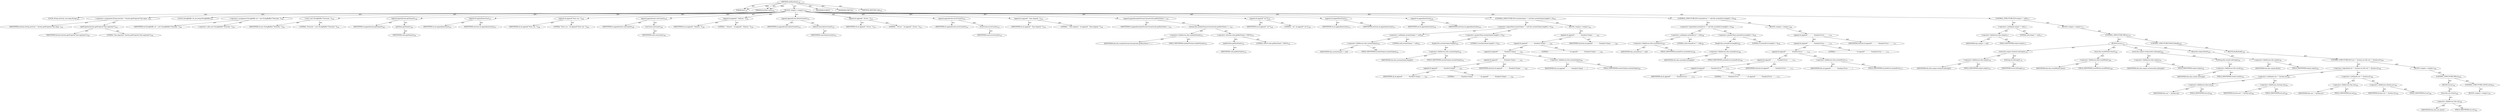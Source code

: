 digraph "endTestSuite" {  
"111669149701" [label = <(METHOD,endTestSuite)<SUB>143</SUB>> ]
"115964117005" [label = <(PARAM,this)<SUB>143</SUB>> ]
"115964117006" [label = <(PARAM,JUnitTest suite)<SUB>143</SUB>> ]
"25769803781" [label = <(BLOCK,&lt;empty&gt;,&lt;empty&gt;)<SUB>143</SUB>> ]
"94489280512" [label = <(LOCAL,String newLine: java.lang.String)<SUB>144</SUB>> ]
"30064771101" [label = <(&lt;operator&gt;.assignment,String newLine = System.getProperty(&quot;line.separ...)<SUB>144</SUB>> ]
"68719476759" [label = <(IDENTIFIER,newLine,String newLine = System.getProperty(&quot;line.separ...)<SUB>144</SUB>> ]
"30064771102" [label = <(getProperty,System.getProperty(&quot;line.separator&quot;))<SUB>144</SUB>> ]
"68719476760" [label = <(IDENTIFIER,System,System.getProperty(&quot;line.separator&quot;))<SUB>144</SUB>> ]
"90194313218" [label = <(LITERAL,&quot;line.separator&quot;,System.getProperty(&quot;line.separator&quot;))<SUB>144</SUB>> ]
"94489280513" [label = <(LOCAL,StringBuffer sb: java.lang.StringBuffer)<SUB>145</SUB>> ]
"30064771103" [label = <(&lt;operator&gt;.assignment,StringBuffer sb = new StringBuffer(&quot;Testsuite: &quot;))<SUB>145</SUB>> ]
"68719476761" [label = <(IDENTIFIER,sb,StringBuffer sb = new StringBuffer(&quot;Testsuite: &quot;))<SUB>145</SUB>> ]
"30064771104" [label = <(&lt;operator&gt;.alloc,new StringBuffer(&quot;Testsuite: &quot;))<SUB>145</SUB>> ]
"30064771105" [label = <(&lt;init&gt;,new StringBuffer(&quot;Testsuite: &quot;))<SUB>145</SUB>> ]
"68719476762" [label = <(IDENTIFIER,sb,new StringBuffer(&quot;Testsuite: &quot;))<SUB>145</SUB>> ]
"90194313219" [label = <(LITERAL,&quot;Testsuite: &quot;,new StringBuffer(&quot;Testsuite: &quot;))<SUB>145</SUB>> ]
"30064771106" [label = <(append,append(suite.getName()))<SUB>146</SUB>> ]
"68719476763" [label = <(IDENTIFIER,sb,append(suite.getName()))<SUB>146</SUB>> ]
"30064771107" [label = <(getName,getName())<SUB>146</SUB>> ]
"68719476764" [label = <(IDENTIFIER,suite,getName())<SUB>146</SUB>> ]
"30064771108" [label = <(append,sb.append(newLine))<SUB>147</SUB>> ]
"68719476765" [label = <(IDENTIFIER,sb,sb.append(newLine))<SUB>147</SUB>> ]
"68719476766" [label = <(IDENTIFIER,newLine,sb.append(newLine))<SUB>147</SUB>> ]
"30064771109" [label = <(append,sb.append(&quot;Tests run: &quot;))<SUB>148</SUB>> ]
"68719476767" [label = <(IDENTIFIER,sb,sb.append(&quot;Tests run: &quot;))<SUB>148</SUB>> ]
"90194313220" [label = <(LITERAL,&quot;Tests run: &quot;,sb.append(&quot;Tests run: &quot;))<SUB>148</SUB>> ]
"30064771110" [label = <(append,append(suite.runCount()))<SUB>149</SUB>> ]
"68719476768" [label = <(IDENTIFIER,sb,append(suite.runCount()))<SUB>149</SUB>> ]
"30064771111" [label = <(runCount,runCount())<SUB>149</SUB>> ]
"68719476769" [label = <(IDENTIFIER,suite,runCount())<SUB>149</SUB>> ]
"30064771112" [label = <(append,sb.append(&quot;, Failures: &quot;))<SUB>150</SUB>> ]
"68719476770" [label = <(IDENTIFIER,sb,sb.append(&quot;, Failures: &quot;))<SUB>150</SUB>> ]
"90194313221" [label = <(LITERAL,&quot;, Failures: &quot;,sb.append(&quot;, Failures: &quot;))<SUB>150</SUB>> ]
"30064771113" [label = <(append,append(suite.failureCount()))<SUB>151</SUB>> ]
"68719476771" [label = <(IDENTIFIER,sb,append(suite.failureCount()))<SUB>151</SUB>> ]
"30064771114" [label = <(failureCount,failureCount())<SUB>151</SUB>> ]
"68719476772" [label = <(IDENTIFIER,suite,failureCount())<SUB>151</SUB>> ]
"30064771115" [label = <(append,sb.append(&quot;, Errors: &quot;))<SUB>152</SUB>> ]
"68719476773" [label = <(IDENTIFIER,sb,sb.append(&quot;, Errors: &quot;))<SUB>152</SUB>> ]
"90194313222" [label = <(LITERAL,&quot;, Errors: &quot;,sb.append(&quot;, Errors: &quot;))<SUB>152</SUB>> ]
"30064771116" [label = <(append,append(suite.errorCount()))<SUB>153</SUB>> ]
"68719476774" [label = <(IDENTIFIER,sb,append(suite.errorCount()))<SUB>153</SUB>> ]
"30064771117" [label = <(errorCount,errorCount())<SUB>153</SUB>> ]
"68719476775" [label = <(IDENTIFIER,suite,errorCount())<SUB>153</SUB>> ]
"30064771118" [label = <(append,sb.append(&quot;, Time elapsed: &quot;))<SUB>154</SUB>> ]
"68719476776" [label = <(IDENTIFIER,sb,sb.append(&quot;, Time elapsed: &quot;))<SUB>154</SUB>> ]
"90194313223" [label = <(LITERAL,&quot;, Time elapsed: &quot;,sb.append(&quot;, Time elapsed: &quot;))<SUB>154</SUB>> ]
"30064771119" [label = <(append,append(numberFormat.format(suite.getRunTime() /...)<SUB>155</SUB>> ]
"68719476777" [label = <(IDENTIFIER,sb,append(numberFormat.format(suite.getRunTime() /...)<SUB>155</SUB>> ]
"30064771120" [label = <(format,this.numberFormat.format(suite.getRunTime() / 1...)<SUB>155</SUB>> ]
"30064771121" [label = <(&lt;operator&gt;.fieldAccess,this.numberFormat)<SUB>155</SUB>> ]
"68719476778" [label = <(IDENTIFIER,this,this.numberFormat.format(suite.getRunTime() / 1...)> ]
"55834574861" [label = <(FIELD_IDENTIFIER,numberFormat,numberFormat)<SUB>155</SUB>> ]
"30064771122" [label = <(&lt;operator&gt;.division,suite.getRunTime() / 1000.0)<SUB>155</SUB>> ]
"30064771123" [label = <(getRunTime,getRunTime())<SUB>155</SUB>> ]
"68719476779" [label = <(IDENTIFIER,suite,getRunTime())<SUB>155</SUB>> ]
"90194313224" [label = <(LITERAL,1000.0,suite.getRunTime() / 1000.0)<SUB>155</SUB>> ]
"30064771124" [label = <(append,sb.append(&quot; sec&quot;))<SUB>156</SUB>> ]
"68719476780" [label = <(IDENTIFIER,sb,sb.append(&quot; sec&quot;))<SUB>156</SUB>> ]
"90194313225" [label = <(LITERAL,&quot; sec&quot;,sb.append(&quot; sec&quot;))<SUB>156</SUB>> ]
"30064771125" [label = <(append,sb.append(newLine))<SUB>157</SUB>> ]
"68719476781" [label = <(IDENTIFIER,sb,sb.append(newLine))<SUB>157</SUB>> ]
"68719476782" [label = <(IDENTIFIER,newLine,sb.append(newLine))<SUB>157</SUB>> ]
"30064771126" [label = <(append,sb.append(newLine))<SUB>158</SUB>> ]
"68719476783" [label = <(IDENTIFIER,sb,sb.append(newLine))<SUB>158</SUB>> ]
"68719476784" [label = <(IDENTIFIER,newLine,sb.append(newLine))<SUB>158</SUB>> ]
"47244640256" [label = <(CONTROL_STRUCTURE,IF,if (systemOutput != null &amp;&amp; systemOutput.length() &gt; 0))<SUB>161</SUB>> ]
"30064771127" [label = <(&lt;operator&gt;.logicalAnd,systemOutput != null &amp;&amp; systemOutput.length() &gt; 0)<SUB>161</SUB>> ]
"30064771128" [label = <(&lt;operator&gt;.notEquals,systemOutput != null)<SUB>161</SUB>> ]
"30064771129" [label = <(&lt;operator&gt;.fieldAccess,this.systemOutput)<SUB>161</SUB>> ]
"68719476785" [label = <(IDENTIFIER,this,systemOutput != null)> ]
"55834574862" [label = <(FIELD_IDENTIFIER,systemOutput,systemOutput)<SUB>161</SUB>> ]
"90194313226" [label = <(LITERAL,null,systemOutput != null)<SUB>161</SUB>> ]
"30064771130" [label = <(&lt;operator&gt;.greaterThan,systemOutput.length() &gt; 0)<SUB>161</SUB>> ]
"30064771131" [label = <(length,this.systemOutput.length())<SUB>161</SUB>> ]
"30064771132" [label = <(&lt;operator&gt;.fieldAccess,this.systemOutput)<SUB>161</SUB>> ]
"68719476786" [label = <(IDENTIFIER,this,this.systemOutput.length())> ]
"55834574863" [label = <(FIELD_IDENTIFIER,systemOutput,systemOutput)<SUB>161</SUB>> ]
"90194313227" [label = <(LITERAL,0,systemOutput.length() &gt; 0)<SUB>161</SUB>> ]
"25769803782" [label = <(BLOCK,&lt;empty&gt;,&lt;empty&gt;)<SUB>161</SUB>> ]
"30064771133" [label = <(append,sb.append(&quot;------------- Standard Output ------...)<SUB>162</SUB>> ]
"30064771134" [label = <(append,sb.append(&quot;------------- Standard Output ------...)<SUB>162</SUB>> ]
"30064771135" [label = <(append,sb.append(&quot;------------- Standard Output ------...)<SUB>162</SUB>> ]
"30064771136" [label = <(append,sb.append(&quot;------------- Standard Output ------...)<SUB>162</SUB>> ]
"30064771137" [label = <(append,sb.append(&quot;------------- Standard Output ------...)<SUB>162</SUB>> ]
"68719476787" [label = <(IDENTIFIER,sb,sb.append(&quot;------------- Standard Output ------...)<SUB>162</SUB>> ]
"90194313228" [label = <(LITERAL,&quot;------------- Standard Output ---------------&quot;,sb.append(&quot;------------- Standard Output ------...)<SUB>162</SUB>> ]
"68719476788" [label = <(IDENTIFIER,newLine,sb.append(&quot;------------- Standard Output ------...)<SUB>163</SUB>> ]
"30064771138" [label = <(&lt;operator&gt;.fieldAccess,this.systemOutput)<SUB>164</SUB>> ]
"68719476789" [label = <(IDENTIFIER,this,sb.append(&quot;------------- Standard Output ------...)> ]
"55834574864" [label = <(FIELD_IDENTIFIER,systemOutput,systemOutput)<SUB>164</SUB>> ]
"90194313229" [label = <(LITERAL,&quot;------------- ---------------- ---------------&quot;,sb.append(&quot;------------- Standard Output ------...)<SUB>165</SUB>> ]
"68719476790" [label = <(IDENTIFIER,newLine,sb.append(&quot;------------- Standard Output ------...)<SUB>166</SUB>> ]
"47244640257" [label = <(CONTROL_STRUCTURE,IF,if (systemError != null &amp;&amp; systemError.length() &gt; 0))<SUB>169</SUB>> ]
"30064771139" [label = <(&lt;operator&gt;.logicalAnd,systemError != null &amp;&amp; systemError.length() &gt; 0)<SUB>169</SUB>> ]
"30064771140" [label = <(&lt;operator&gt;.notEquals,systemError != null)<SUB>169</SUB>> ]
"30064771141" [label = <(&lt;operator&gt;.fieldAccess,this.systemError)<SUB>169</SUB>> ]
"68719476791" [label = <(IDENTIFIER,this,systemError != null)> ]
"55834574865" [label = <(FIELD_IDENTIFIER,systemError,systemError)<SUB>169</SUB>> ]
"90194313230" [label = <(LITERAL,null,systemError != null)<SUB>169</SUB>> ]
"30064771142" [label = <(&lt;operator&gt;.greaterThan,systemError.length() &gt; 0)<SUB>169</SUB>> ]
"30064771143" [label = <(length,this.systemError.length())<SUB>169</SUB>> ]
"30064771144" [label = <(&lt;operator&gt;.fieldAccess,this.systemError)<SUB>169</SUB>> ]
"68719476792" [label = <(IDENTIFIER,this,this.systemError.length())> ]
"55834574866" [label = <(FIELD_IDENTIFIER,systemError,systemError)<SUB>169</SUB>> ]
"90194313231" [label = <(LITERAL,0,systemError.length() &gt; 0)<SUB>169</SUB>> ]
"25769803783" [label = <(BLOCK,&lt;empty&gt;,&lt;empty&gt;)<SUB>169</SUB>> ]
"30064771145" [label = <(append,sb.append(&quot;------------- Standard Error -------...)<SUB>170</SUB>> ]
"30064771146" [label = <(append,sb.append(&quot;------------- Standard Error -------...)<SUB>170</SUB>> ]
"30064771147" [label = <(append,sb.append(&quot;------------- Standard Error -------...)<SUB>170</SUB>> ]
"30064771148" [label = <(append,sb.append(&quot;------------- Standard Error -------...)<SUB>170</SUB>> ]
"30064771149" [label = <(append,sb.append(&quot;------------- Standard Error -------...)<SUB>170</SUB>> ]
"68719476793" [label = <(IDENTIFIER,sb,sb.append(&quot;------------- Standard Error -------...)<SUB>170</SUB>> ]
"90194313232" [label = <(LITERAL,&quot;------------- Standard Error -----------------&quot;,sb.append(&quot;------------- Standard Error -------...)<SUB>170</SUB>> ]
"68719476794" [label = <(IDENTIFIER,newLine,sb.append(&quot;------------- Standard Error -------...)<SUB>171</SUB>> ]
"30064771150" [label = <(&lt;operator&gt;.fieldAccess,this.systemError)<SUB>172</SUB>> ]
"68719476795" [label = <(IDENTIFIER,this,sb.append(&quot;------------- Standard Error -------...)> ]
"55834574867" [label = <(FIELD_IDENTIFIER,systemError,systemError)<SUB>172</SUB>> ]
"90194313233" [label = <(LITERAL,&quot;------------- ---------------- ---------------&quot;,sb.append(&quot;------------- Standard Error -------...)<SUB>173</SUB>> ]
"68719476796" [label = <(IDENTIFIER,newLine,sb.append(&quot;------------- Standard Error -------...)<SUB>174</SUB>> ]
"47244640258" [label = <(CONTROL_STRUCTURE,IF,if (output != null))<SUB>177</SUB>> ]
"30064771151" [label = <(&lt;operator&gt;.notEquals,output != null)<SUB>177</SUB>> ]
"30064771152" [label = <(&lt;operator&gt;.fieldAccess,this.output)<SUB>177</SUB>> ]
"68719476797" [label = <(IDENTIFIER,this,output != null)> ]
"55834574868" [label = <(FIELD_IDENTIFIER,output,output)<SUB>177</SUB>> ]
"90194313234" [label = <(LITERAL,null,output != null)<SUB>177</SUB>> ]
"25769803784" [label = <(BLOCK,&lt;empty&gt;,&lt;empty&gt;)<SUB>177</SUB>> ]
"47244640259" [label = <(CONTROL_STRUCTURE,TRY,try)<SUB>178</SUB>> ]
"25769803785" [label = <(BLOCK,try,try)<SUB>178</SUB>> ]
"30064771153" [label = <(write,this.output.write(sb.toString()))<SUB>179</SUB>> ]
"30064771154" [label = <(&lt;operator&gt;.fieldAccess,this.output)<SUB>179</SUB>> ]
"68719476798" [label = <(IDENTIFIER,this,this.output.write(sb.toString()))> ]
"55834574869" [label = <(FIELD_IDENTIFIER,output,output)<SUB>179</SUB>> ]
"30064771155" [label = <(toString,sb.toString())<SUB>179</SUB>> ]
"68719476799" [label = <(IDENTIFIER,sb,sb.toString())<SUB>179</SUB>> ]
"30064771156" [label = <(close,this.resultWriter.close())<SUB>180</SUB>> ]
"30064771157" [label = <(&lt;operator&gt;.fieldAccess,this.resultWriter)<SUB>180</SUB>> ]
"68719476800" [label = <(IDENTIFIER,this,this.resultWriter.close())> ]
"55834574870" [label = <(FIELD_IDENTIFIER,resultWriter,resultWriter)<SUB>180</SUB>> ]
"30064771158" [label = <(write,this.output.write(results.toString()))<SUB>181</SUB>> ]
"30064771159" [label = <(&lt;operator&gt;.fieldAccess,this.output)<SUB>181</SUB>> ]
"68719476801" [label = <(IDENTIFIER,this,this.output.write(results.toString()))> ]
"55834574871" [label = <(FIELD_IDENTIFIER,output,output)<SUB>181</SUB>> ]
"30064771160" [label = <(toString,this.results.toString())<SUB>181</SUB>> ]
"30064771161" [label = <(&lt;operator&gt;.fieldAccess,this.results)<SUB>181</SUB>> ]
"68719476802" [label = <(IDENTIFIER,this,this.results.toString())> ]
"55834574872" [label = <(FIELD_IDENTIFIER,results,results)<SUB>181</SUB>> ]
"30064771162" [label = <(flush,this.output.flush())<SUB>182</SUB>> ]
"30064771163" [label = <(&lt;operator&gt;.fieldAccess,this.output)<SUB>182</SUB>> ]
"68719476803" [label = <(IDENTIFIER,this,this.output.flush())> ]
"55834574873" [label = <(FIELD_IDENTIFIER,output,output)<SUB>182</SUB>> ]
"47244640260" [label = <(CONTROL_STRUCTURE,FINALLY,finally)<SUB>183</SUB>> ]
"25769803786" [label = <(BLOCK,finally,finally)<SUB>183</SUB>> ]
"47244640261" [label = <(CONTROL_STRUCTURE,IF,if (out != System.out &amp;&amp; out != System.err))<SUB>184</SUB>> ]
"30064771164" [label = <(&lt;operator&gt;.logicalAnd,out != System.out &amp;&amp; out != System.err)<SUB>184</SUB>> ]
"30064771165" [label = <(&lt;operator&gt;.notEquals,out != System.out)<SUB>184</SUB>> ]
"30064771166" [label = <(&lt;operator&gt;.fieldAccess,this.out)<SUB>184</SUB>> ]
"68719476804" [label = <(IDENTIFIER,this,out != System.out)> ]
"55834574874" [label = <(FIELD_IDENTIFIER,out,out)<SUB>184</SUB>> ]
"30064771167" [label = <(&lt;operator&gt;.fieldAccess,System.out)<SUB>184</SUB>> ]
"68719476805" [label = <(IDENTIFIER,System,out != System.out)<SUB>184</SUB>> ]
"55834574875" [label = <(FIELD_IDENTIFIER,out,out)<SUB>184</SUB>> ]
"30064771168" [label = <(&lt;operator&gt;.notEquals,out != System.err)<SUB>184</SUB>> ]
"30064771169" [label = <(&lt;operator&gt;.fieldAccess,this.out)<SUB>184</SUB>> ]
"68719476806" [label = <(IDENTIFIER,this,out != System.err)> ]
"55834574876" [label = <(FIELD_IDENTIFIER,out,out)<SUB>184</SUB>> ]
"30064771170" [label = <(&lt;operator&gt;.fieldAccess,System.err)<SUB>184</SUB>> ]
"68719476807" [label = <(IDENTIFIER,System,out != System.err)<SUB>184</SUB>> ]
"55834574877" [label = <(FIELD_IDENTIFIER,err,err)<SUB>184</SUB>> ]
"25769803787" [label = <(BLOCK,&lt;empty&gt;,&lt;empty&gt;)<SUB>184</SUB>> ]
"47244640262" [label = <(CONTROL_STRUCTURE,TRY,try)<SUB>185</SUB>> ]
"25769803788" [label = <(BLOCK,try,try)<SUB>185</SUB>> ]
"30064771171" [label = <(close,this.out.close())<SUB>186</SUB>> ]
"30064771172" [label = <(&lt;operator&gt;.fieldAccess,this.out)<SUB>186</SUB>> ]
"68719476808" [label = <(IDENTIFIER,this,this.out.close())> ]
"55834574878" [label = <(FIELD_IDENTIFIER,out,out)<SUB>186</SUB>> ]
"47244640263" [label = <(CONTROL_STRUCTURE,CATCH,catch)<SUB>187</SUB>> ]
"25769803789" [label = <(BLOCK,&lt;empty&gt;,&lt;empty&gt;)<SUB>187</SUB>> ]
"133143986193" [label = <(MODIFIER,PUBLIC)> ]
"133143986194" [label = <(MODIFIER,VIRTUAL)> ]
"128849018885" [label = <(METHOD_RETURN,void)<SUB>143</SUB>> ]
  "111669149701" -> "115964117005"  [ label = "AST: "] 
  "111669149701" -> "115964117006"  [ label = "AST: "] 
  "111669149701" -> "25769803781"  [ label = "AST: "] 
  "111669149701" -> "133143986193"  [ label = "AST: "] 
  "111669149701" -> "133143986194"  [ label = "AST: "] 
  "111669149701" -> "128849018885"  [ label = "AST: "] 
  "25769803781" -> "94489280512"  [ label = "AST: "] 
  "25769803781" -> "30064771101"  [ label = "AST: "] 
  "25769803781" -> "94489280513"  [ label = "AST: "] 
  "25769803781" -> "30064771103"  [ label = "AST: "] 
  "25769803781" -> "30064771105"  [ label = "AST: "] 
  "25769803781" -> "30064771106"  [ label = "AST: "] 
  "25769803781" -> "30064771108"  [ label = "AST: "] 
  "25769803781" -> "30064771109"  [ label = "AST: "] 
  "25769803781" -> "30064771110"  [ label = "AST: "] 
  "25769803781" -> "30064771112"  [ label = "AST: "] 
  "25769803781" -> "30064771113"  [ label = "AST: "] 
  "25769803781" -> "30064771115"  [ label = "AST: "] 
  "25769803781" -> "30064771116"  [ label = "AST: "] 
  "25769803781" -> "30064771118"  [ label = "AST: "] 
  "25769803781" -> "30064771119"  [ label = "AST: "] 
  "25769803781" -> "30064771124"  [ label = "AST: "] 
  "25769803781" -> "30064771125"  [ label = "AST: "] 
  "25769803781" -> "30064771126"  [ label = "AST: "] 
  "25769803781" -> "47244640256"  [ label = "AST: "] 
  "25769803781" -> "47244640257"  [ label = "AST: "] 
  "25769803781" -> "47244640258"  [ label = "AST: "] 
  "30064771101" -> "68719476759"  [ label = "AST: "] 
  "30064771101" -> "30064771102"  [ label = "AST: "] 
  "30064771102" -> "68719476760"  [ label = "AST: "] 
  "30064771102" -> "90194313218"  [ label = "AST: "] 
  "30064771103" -> "68719476761"  [ label = "AST: "] 
  "30064771103" -> "30064771104"  [ label = "AST: "] 
  "30064771105" -> "68719476762"  [ label = "AST: "] 
  "30064771105" -> "90194313219"  [ label = "AST: "] 
  "30064771106" -> "68719476763"  [ label = "AST: "] 
  "30064771106" -> "30064771107"  [ label = "AST: "] 
  "30064771107" -> "68719476764"  [ label = "AST: "] 
  "30064771108" -> "68719476765"  [ label = "AST: "] 
  "30064771108" -> "68719476766"  [ label = "AST: "] 
  "30064771109" -> "68719476767"  [ label = "AST: "] 
  "30064771109" -> "90194313220"  [ label = "AST: "] 
  "30064771110" -> "68719476768"  [ label = "AST: "] 
  "30064771110" -> "30064771111"  [ label = "AST: "] 
  "30064771111" -> "68719476769"  [ label = "AST: "] 
  "30064771112" -> "68719476770"  [ label = "AST: "] 
  "30064771112" -> "90194313221"  [ label = "AST: "] 
  "30064771113" -> "68719476771"  [ label = "AST: "] 
  "30064771113" -> "30064771114"  [ label = "AST: "] 
  "30064771114" -> "68719476772"  [ label = "AST: "] 
  "30064771115" -> "68719476773"  [ label = "AST: "] 
  "30064771115" -> "90194313222"  [ label = "AST: "] 
  "30064771116" -> "68719476774"  [ label = "AST: "] 
  "30064771116" -> "30064771117"  [ label = "AST: "] 
  "30064771117" -> "68719476775"  [ label = "AST: "] 
  "30064771118" -> "68719476776"  [ label = "AST: "] 
  "30064771118" -> "90194313223"  [ label = "AST: "] 
  "30064771119" -> "68719476777"  [ label = "AST: "] 
  "30064771119" -> "30064771120"  [ label = "AST: "] 
  "30064771120" -> "30064771121"  [ label = "AST: "] 
  "30064771120" -> "30064771122"  [ label = "AST: "] 
  "30064771121" -> "68719476778"  [ label = "AST: "] 
  "30064771121" -> "55834574861"  [ label = "AST: "] 
  "30064771122" -> "30064771123"  [ label = "AST: "] 
  "30064771122" -> "90194313224"  [ label = "AST: "] 
  "30064771123" -> "68719476779"  [ label = "AST: "] 
  "30064771124" -> "68719476780"  [ label = "AST: "] 
  "30064771124" -> "90194313225"  [ label = "AST: "] 
  "30064771125" -> "68719476781"  [ label = "AST: "] 
  "30064771125" -> "68719476782"  [ label = "AST: "] 
  "30064771126" -> "68719476783"  [ label = "AST: "] 
  "30064771126" -> "68719476784"  [ label = "AST: "] 
  "47244640256" -> "30064771127"  [ label = "AST: "] 
  "47244640256" -> "25769803782"  [ label = "AST: "] 
  "30064771127" -> "30064771128"  [ label = "AST: "] 
  "30064771127" -> "30064771130"  [ label = "AST: "] 
  "30064771128" -> "30064771129"  [ label = "AST: "] 
  "30064771128" -> "90194313226"  [ label = "AST: "] 
  "30064771129" -> "68719476785"  [ label = "AST: "] 
  "30064771129" -> "55834574862"  [ label = "AST: "] 
  "30064771130" -> "30064771131"  [ label = "AST: "] 
  "30064771130" -> "90194313227"  [ label = "AST: "] 
  "30064771131" -> "30064771132"  [ label = "AST: "] 
  "30064771132" -> "68719476786"  [ label = "AST: "] 
  "30064771132" -> "55834574863"  [ label = "AST: "] 
  "25769803782" -> "30064771133"  [ label = "AST: "] 
  "30064771133" -> "30064771134"  [ label = "AST: "] 
  "30064771133" -> "68719476790"  [ label = "AST: "] 
  "30064771134" -> "30064771135"  [ label = "AST: "] 
  "30064771134" -> "90194313229"  [ label = "AST: "] 
  "30064771135" -> "30064771136"  [ label = "AST: "] 
  "30064771135" -> "30064771138"  [ label = "AST: "] 
  "30064771136" -> "30064771137"  [ label = "AST: "] 
  "30064771136" -> "68719476788"  [ label = "AST: "] 
  "30064771137" -> "68719476787"  [ label = "AST: "] 
  "30064771137" -> "90194313228"  [ label = "AST: "] 
  "30064771138" -> "68719476789"  [ label = "AST: "] 
  "30064771138" -> "55834574864"  [ label = "AST: "] 
  "47244640257" -> "30064771139"  [ label = "AST: "] 
  "47244640257" -> "25769803783"  [ label = "AST: "] 
  "30064771139" -> "30064771140"  [ label = "AST: "] 
  "30064771139" -> "30064771142"  [ label = "AST: "] 
  "30064771140" -> "30064771141"  [ label = "AST: "] 
  "30064771140" -> "90194313230"  [ label = "AST: "] 
  "30064771141" -> "68719476791"  [ label = "AST: "] 
  "30064771141" -> "55834574865"  [ label = "AST: "] 
  "30064771142" -> "30064771143"  [ label = "AST: "] 
  "30064771142" -> "90194313231"  [ label = "AST: "] 
  "30064771143" -> "30064771144"  [ label = "AST: "] 
  "30064771144" -> "68719476792"  [ label = "AST: "] 
  "30064771144" -> "55834574866"  [ label = "AST: "] 
  "25769803783" -> "30064771145"  [ label = "AST: "] 
  "30064771145" -> "30064771146"  [ label = "AST: "] 
  "30064771145" -> "68719476796"  [ label = "AST: "] 
  "30064771146" -> "30064771147"  [ label = "AST: "] 
  "30064771146" -> "90194313233"  [ label = "AST: "] 
  "30064771147" -> "30064771148"  [ label = "AST: "] 
  "30064771147" -> "30064771150"  [ label = "AST: "] 
  "30064771148" -> "30064771149"  [ label = "AST: "] 
  "30064771148" -> "68719476794"  [ label = "AST: "] 
  "30064771149" -> "68719476793"  [ label = "AST: "] 
  "30064771149" -> "90194313232"  [ label = "AST: "] 
  "30064771150" -> "68719476795"  [ label = "AST: "] 
  "30064771150" -> "55834574867"  [ label = "AST: "] 
  "47244640258" -> "30064771151"  [ label = "AST: "] 
  "47244640258" -> "25769803784"  [ label = "AST: "] 
  "30064771151" -> "30064771152"  [ label = "AST: "] 
  "30064771151" -> "90194313234"  [ label = "AST: "] 
  "30064771152" -> "68719476797"  [ label = "AST: "] 
  "30064771152" -> "55834574868"  [ label = "AST: "] 
  "25769803784" -> "47244640259"  [ label = "AST: "] 
  "47244640259" -> "25769803785"  [ label = "AST: "] 
  "47244640259" -> "47244640260"  [ label = "AST: "] 
  "25769803785" -> "30064771153"  [ label = "AST: "] 
  "25769803785" -> "30064771156"  [ label = "AST: "] 
  "25769803785" -> "30064771158"  [ label = "AST: "] 
  "25769803785" -> "30064771162"  [ label = "AST: "] 
  "30064771153" -> "30064771154"  [ label = "AST: "] 
  "30064771153" -> "30064771155"  [ label = "AST: "] 
  "30064771154" -> "68719476798"  [ label = "AST: "] 
  "30064771154" -> "55834574869"  [ label = "AST: "] 
  "30064771155" -> "68719476799"  [ label = "AST: "] 
  "30064771156" -> "30064771157"  [ label = "AST: "] 
  "30064771157" -> "68719476800"  [ label = "AST: "] 
  "30064771157" -> "55834574870"  [ label = "AST: "] 
  "30064771158" -> "30064771159"  [ label = "AST: "] 
  "30064771158" -> "30064771160"  [ label = "AST: "] 
  "30064771159" -> "68719476801"  [ label = "AST: "] 
  "30064771159" -> "55834574871"  [ label = "AST: "] 
  "30064771160" -> "30064771161"  [ label = "AST: "] 
  "30064771161" -> "68719476802"  [ label = "AST: "] 
  "30064771161" -> "55834574872"  [ label = "AST: "] 
  "30064771162" -> "30064771163"  [ label = "AST: "] 
  "30064771163" -> "68719476803"  [ label = "AST: "] 
  "30064771163" -> "55834574873"  [ label = "AST: "] 
  "47244640260" -> "25769803786"  [ label = "AST: "] 
  "25769803786" -> "47244640261"  [ label = "AST: "] 
  "47244640261" -> "30064771164"  [ label = "AST: "] 
  "47244640261" -> "25769803787"  [ label = "AST: "] 
  "30064771164" -> "30064771165"  [ label = "AST: "] 
  "30064771164" -> "30064771168"  [ label = "AST: "] 
  "30064771165" -> "30064771166"  [ label = "AST: "] 
  "30064771165" -> "30064771167"  [ label = "AST: "] 
  "30064771166" -> "68719476804"  [ label = "AST: "] 
  "30064771166" -> "55834574874"  [ label = "AST: "] 
  "30064771167" -> "68719476805"  [ label = "AST: "] 
  "30064771167" -> "55834574875"  [ label = "AST: "] 
  "30064771168" -> "30064771169"  [ label = "AST: "] 
  "30064771168" -> "30064771170"  [ label = "AST: "] 
  "30064771169" -> "68719476806"  [ label = "AST: "] 
  "30064771169" -> "55834574876"  [ label = "AST: "] 
  "30064771170" -> "68719476807"  [ label = "AST: "] 
  "30064771170" -> "55834574877"  [ label = "AST: "] 
  "25769803787" -> "47244640262"  [ label = "AST: "] 
  "47244640262" -> "25769803788"  [ label = "AST: "] 
  "47244640262" -> "47244640263"  [ label = "AST: "] 
  "25769803788" -> "30064771171"  [ label = "AST: "] 
  "30064771171" -> "30064771172"  [ label = "AST: "] 
  "30064771172" -> "68719476808"  [ label = "AST: "] 
  "30064771172" -> "55834574878"  [ label = "AST: "] 
  "47244640263" -> "25769803789"  [ label = "AST: "] 
  "111669149701" -> "115964117005"  [ label = "DDG: "] 
  "111669149701" -> "115964117006"  [ label = "DDG: "] 
}

